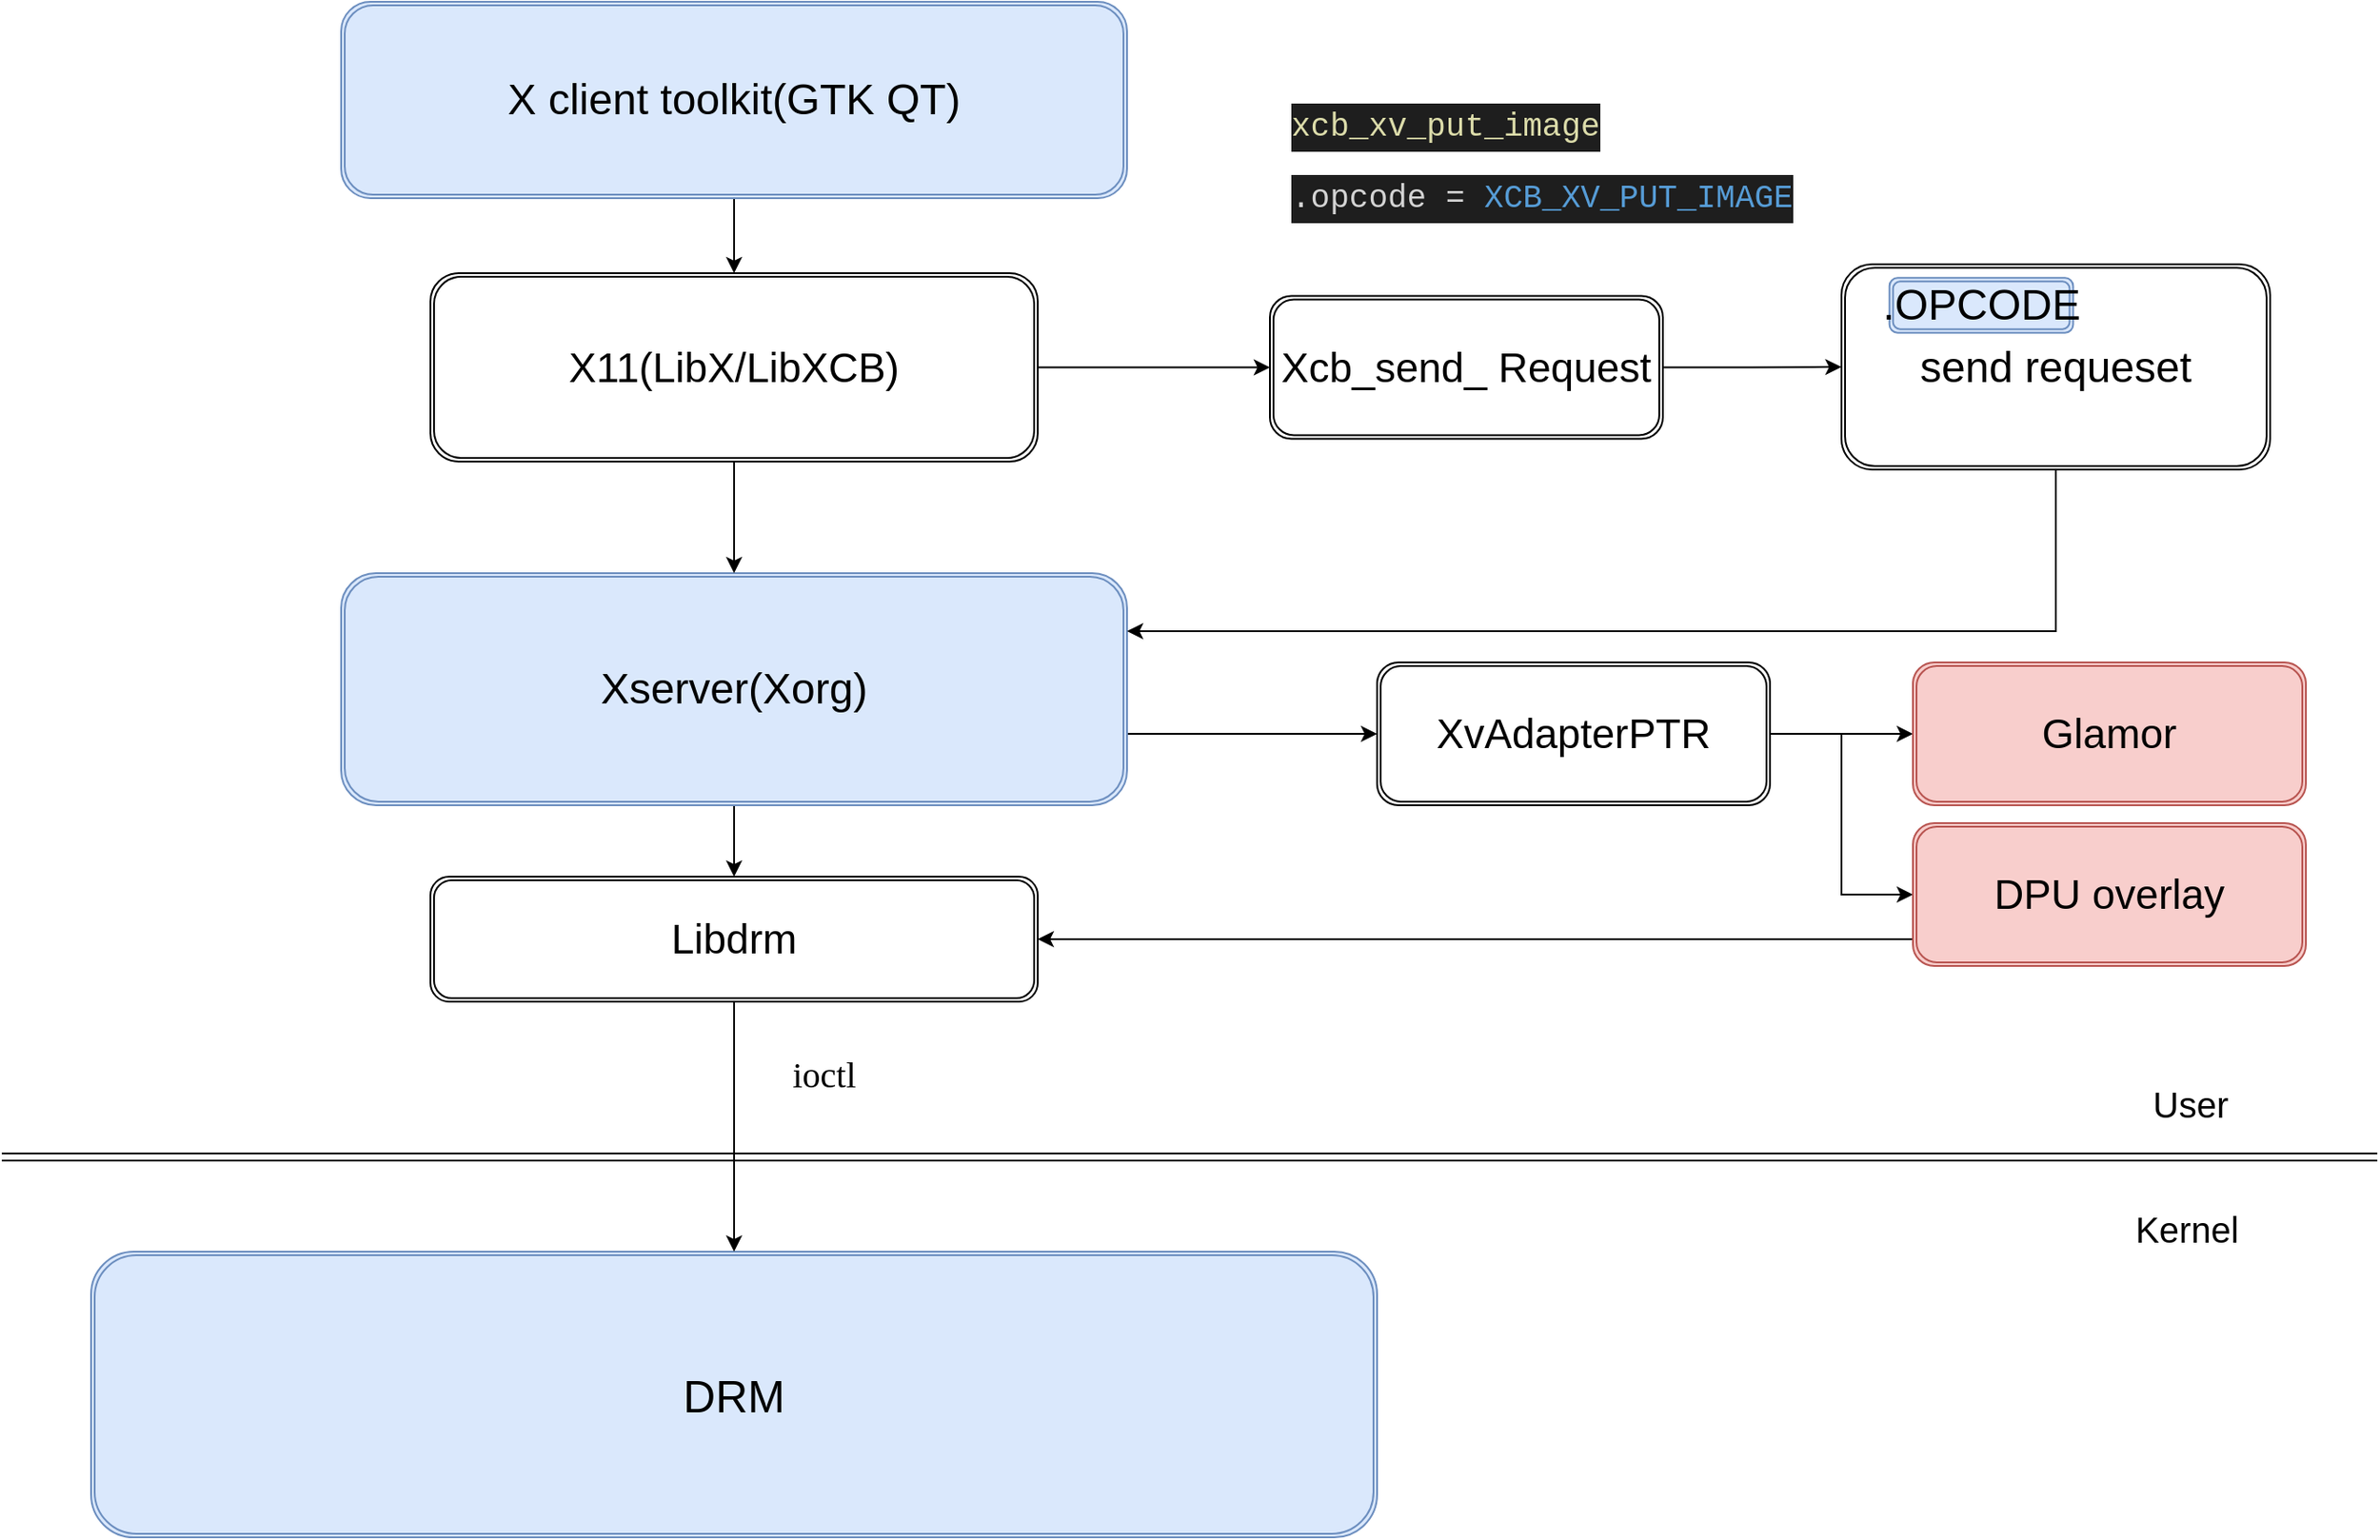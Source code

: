 <mxfile version="24.5.3" type="github">
  <diagram name="第 1 页" id="l8_cYZkWIxTHTiHQYf6O">
    <mxGraphModel dx="1194" dy="731" grid="1" gridSize="10" guides="1" tooltips="1" connect="1" arrows="1" fold="1" page="1" pageScale="1" pageWidth="827" pageHeight="1169" math="0" shadow="0">
      <root>
        <mxCell id="0" />
        <mxCell id="1" parent="0" />
        <mxCell id="aqug33uVTvEiZ9dQA_RS-1" style="edgeStyle=orthogonalEdgeStyle;rounded=0;orthogonalLoop=1;jettySize=auto;html=1;entryX=0.5;entryY=0;entryDx=0;entryDy=0;" parent="1" source="aqug33uVTvEiZ9dQA_RS-2" target="aqug33uVTvEiZ9dQA_RS-8" edge="1">
          <mxGeometry relative="1" as="geometry" />
        </mxCell>
        <mxCell id="aqug33uVTvEiZ9dQA_RS-2" value="X client toolkit(GTK QT)" style="shape=ext;double=1;rounded=1;whiteSpace=wrap;html=1;fillColor=#dae8fc;strokeColor=#6c8ebf;fontSize=24;" parent="1" vertex="1">
          <mxGeometry x="200" y="380" width="440" height="110" as="geometry" />
        </mxCell>
        <mxCell id="aqug33uVTvEiZ9dQA_RS-3" value="" style="edgeStyle=orthogonalEdgeStyle;rounded=0;orthogonalLoop=1;jettySize=auto;html=1;" parent="1" source="aqug33uVTvEiZ9dQA_RS-5" target="aqug33uVTvEiZ9dQA_RS-20" edge="1">
          <mxGeometry relative="1" as="geometry" />
        </mxCell>
        <mxCell id="aqug33uVTvEiZ9dQA_RS-4" style="edgeStyle=orthogonalEdgeStyle;rounded=0;orthogonalLoop=1;jettySize=auto;html=1;" parent="1" source="aqug33uVTvEiZ9dQA_RS-5" target="aqug33uVTvEiZ9dQA_RS-25" edge="1">
          <mxGeometry relative="1" as="geometry">
            <Array as="points">
              <mxPoint x="670" y="790" />
              <mxPoint x="670" y="790" />
            </Array>
          </mxGeometry>
        </mxCell>
        <mxCell id="aqug33uVTvEiZ9dQA_RS-5" value="Xserver(Xorg)" style="shape=ext;double=1;rounded=1;whiteSpace=wrap;html=1;fillColor=#dae8fc;strokeColor=#6c8ebf;fontSize=24;" parent="1" vertex="1">
          <mxGeometry x="200" y="700" width="440" height="130" as="geometry" />
        </mxCell>
        <mxCell id="aqug33uVTvEiZ9dQA_RS-6" style="edgeStyle=orthogonalEdgeStyle;rounded=0;orthogonalLoop=1;jettySize=auto;html=1;entryX=0.5;entryY=0;entryDx=0;entryDy=0;" parent="1" source="aqug33uVTvEiZ9dQA_RS-8" target="aqug33uVTvEiZ9dQA_RS-5" edge="1">
          <mxGeometry relative="1" as="geometry" />
        </mxCell>
        <mxCell id="aqug33uVTvEiZ9dQA_RS-7" style="edgeStyle=orthogonalEdgeStyle;rounded=0;orthogonalLoop=1;jettySize=auto;html=1;entryX=0;entryY=0.5;entryDx=0;entryDy=0;" parent="1" source="aqug33uVTvEiZ9dQA_RS-8" target="aqug33uVTvEiZ9dQA_RS-22" edge="1">
          <mxGeometry relative="1" as="geometry">
            <mxPoint x="680" y="584.75" as="targetPoint" />
          </mxGeometry>
        </mxCell>
        <mxCell id="aqug33uVTvEiZ9dQA_RS-8" value="&lt;font style=&quot;font-size: 23px;&quot;&gt;X11(LibX/LibXCB)&lt;/font&gt;" style="shape=ext;double=1;rounded=1;whiteSpace=wrap;html=1;" parent="1" vertex="1">
          <mxGeometry x="250" y="532" width="340" height="105.5" as="geometry" />
        </mxCell>
        <mxCell id="aqug33uVTvEiZ9dQA_RS-9" value="" style="group" parent="1" vertex="1" connectable="0">
          <mxGeometry x="1060" y="527" width="240" height="115" as="geometry" />
        </mxCell>
        <mxCell id="aqug33uVTvEiZ9dQA_RS-10" value="&lt;font style=&quot;font-size: 24px;&quot;&gt;send requeset&lt;/font&gt;" style="shape=ext;double=1;rounded=1;whiteSpace=wrap;html=1;" parent="aqug33uVTvEiZ9dQA_RS-9" vertex="1">
          <mxGeometry x="-20" width="240" height="115.0" as="geometry" />
        </mxCell>
        <mxCell id="aqug33uVTvEiZ9dQA_RS-11" value=".OPCODE" style="shape=ext;double=1;rounded=1;whiteSpace=wrap;html=1;fillColor=#dae8fc;strokeColor=#6c8ebf;fontSize=24;" parent="aqug33uVTvEiZ9dQA_RS-9" vertex="1">
          <mxGeometry x="6.857" y="7.667" width="102.857" height="30.667" as="geometry" />
        </mxCell>
        <mxCell id="aqug33uVTvEiZ9dQA_RS-12" value="&lt;div style=&quot;color: rgb(212, 212, 212); background-color: rgb(30, 30, 30); font-family: Menlo, Monaco, &amp;quot;Courier New&amp;quot;, monospace; font-weight: normal; font-size: 18px; line-height: 27px;&quot;&gt;&lt;div&gt;&lt;span style=&quot;color: #dcdcaa;&quot;&gt;xcb_xv_put_image&lt;/span&gt;&lt;/div&gt;&lt;/div&gt;" style="text;whiteSpace=wrap;html=1;" parent="1" vertex="1">
          <mxGeometry x="730" y="430" width="210" height="50" as="geometry" />
        </mxCell>
        <mxCell id="aqug33uVTvEiZ9dQA_RS-13" value="&lt;font style=&quot;font-size: 25px;&quot;&gt;DRM&lt;/font&gt;" style="shape=ext;double=1;rounded=1;whiteSpace=wrap;html=1;fillColor=#dae8fc;strokeColor=#6c8ebf;" parent="1" vertex="1">
          <mxGeometry x="60" y="1080" width="720" height="160" as="geometry" />
        </mxCell>
        <mxCell id="aqug33uVTvEiZ9dQA_RS-14" value="" style="group" parent="1" vertex="1" connectable="0">
          <mxGeometry x="10" y="977" width="1330" height="110" as="geometry" />
        </mxCell>
        <mxCell id="aqug33uVTvEiZ9dQA_RS-15" value="" style="shape=link;html=1;rounded=0;" parent="aqug33uVTvEiZ9dQA_RS-14" edge="1">
          <mxGeometry width="100" relative="1" as="geometry">
            <mxPoint y="50" as="sourcePoint" />
            <mxPoint x="1330" y="50" as="targetPoint" />
          </mxGeometry>
        </mxCell>
        <mxCell id="aqug33uVTvEiZ9dQA_RS-16" value="&lt;font style=&quot;font-size: 20px;&quot;&gt;Kernel&lt;/font&gt;" style="text;html=1;align=center;verticalAlign=middle;resizable=0;points=[];autosize=1;strokeColor=none;fillColor=none;" parent="aqug33uVTvEiZ9dQA_RS-14" vertex="1">
          <mxGeometry x="1183" y="70" width="80" height="40" as="geometry" />
        </mxCell>
        <mxCell id="aqug33uVTvEiZ9dQA_RS-17" value="&lt;span style=&quot;font-size: 20px;&quot;&gt;User&lt;/span&gt;" style="text;html=1;align=center;verticalAlign=middle;resizable=0;points=[];autosize=1;strokeColor=none;fillColor=none;" parent="aqug33uVTvEiZ9dQA_RS-14" vertex="1">
          <mxGeometry x="1190" width="70" height="40" as="geometry" />
        </mxCell>
        <mxCell id="aqug33uVTvEiZ9dQA_RS-18" value="&lt;font style=&quot;font-size: 20px;&quot; face=&quot;Verdana&quot;&gt;ioctl&lt;/font&gt;" style="text;html=1;align=center;verticalAlign=middle;resizable=0;points=[];autosize=1;strokeColor=none;fillColor=none;" parent="aqug33uVTvEiZ9dQA_RS-14" vertex="1">
          <mxGeometry x="430" y="-17" width="60" height="40" as="geometry" />
        </mxCell>
        <mxCell id="aqug33uVTvEiZ9dQA_RS-19" style="edgeStyle=orthogonalEdgeStyle;rounded=0;orthogonalLoop=1;jettySize=auto;html=1;" parent="1" source="aqug33uVTvEiZ9dQA_RS-20" target="aqug33uVTvEiZ9dQA_RS-13" edge="1">
          <mxGeometry relative="1" as="geometry" />
        </mxCell>
        <mxCell id="aqug33uVTvEiZ9dQA_RS-20" value="&lt;font style=&quot;font-size: 23px;&quot;&gt;Libdrm&lt;/font&gt;" style="shape=ext;double=1;rounded=1;whiteSpace=wrap;html=1;" parent="1" vertex="1">
          <mxGeometry x="250" y="870" width="340" height="70" as="geometry" />
        </mxCell>
        <mxCell id="aqug33uVTvEiZ9dQA_RS-21" style="edgeStyle=orthogonalEdgeStyle;rounded=0;orthogonalLoop=1;jettySize=auto;html=1;entryX=0;entryY=0.5;entryDx=0;entryDy=0;" parent="1" source="aqug33uVTvEiZ9dQA_RS-22" target="aqug33uVTvEiZ9dQA_RS-10" edge="1">
          <mxGeometry relative="1" as="geometry" />
        </mxCell>
        <mxCell id="aqug33uVTvEiZ9dQA_RS-22" value="&lt;font style=&quot;font-size: 23px;&quot;&gt;Xcb_send_ Request&lt;br&gt;&lt;/font&gt;" style="shape=ext;double=1;rounded=1;whiteSpace=wrap;html=1;" parent="1" vertex="1">
          <mxGeometry x="720" y="544.75" width="220" height="80" as="geometry" />
        </mxCell>
        <mxCell id="aqug33uVTvEiZ9dQA_RS-23" style="edgeStyle=orthogonalEdgeStyle;rounded=0;orthogonalLoop=1;jettySize=auto;html=1;entryX=0;entryY=0.5;entryDx=0;entryDy=0;" parent="1" source="aqug33uVTvEiZ9dQA_RS-25" target="aqug33uVTvEiZ9dQA_RS-27" edge="1">
          <mxGeometry relative="1" as="geometry" />
        </mxCell>
        <mxCell id="aqug33uVTvEiZ9dQA_RS-24" style="edgeStyle=orthogonalEdgeStyle;rounded=0;orthogonalLoop=1;jettySize=auto;html=1;entryX=0;entryY=0.5;entryDx=0;entryDy=0;" parent="1" source="aqug33uVTvEiZ9dQA_RS-25" target="aqug33uVTvEiZ9dQA_RS-29" edge="1">
          <mxGeometry relative="1" as="geometry" />
        </mxCell>
        <mxCell id="aqug33uVTvEiZ9dQA_RS-25" value="&lt;font style=&quot;font-size: 23px;&quot;&gt;XvAdapterPTR&lt;br&gt;&lt;/font&gt;" style="shape=ext;double=1;rounded=1;whiteSpace=wrap;html=1;" parent="1" vertex="1">
          <mxGeometry x="780" y="750" width="220" height="80" as="geometry" />
        </mxCell>
        <mxCell id="aqug33uVTvEiZ9dQA_RS-26" value="&lt;div style=&quot;color: rgb(212, 212, 212); background-color: rgb(30, 30, 30); font-family: Menlo, Monaco, &amp;quot;Courier New&amp;quot;, monospace; font-weight: normal; font-size: 18px; line-height: 27px;&quot;&gt;&lt;div&gt;&lt;span style=&quot;color: #d4d4d4;&quot;&gt;.opcode = &lt;/span&gt;&lt;span style=&quot;color: #569cd6;&quot;&gt;XCB_XV_PUT_IMAGE&lt;/span&gt;&lt;/div&gt;&lt;/div&gt;" style="text;whiteSpace=wrap;html=1;" parent="1" vertex="1">
          <mxGeometry x="730" y="470" width="330" height="50" as="geometry" />
        </mxCell>
        <mxCell id="aqug33uVTvEiZ9dQA_RS-27" value="&lt;font style=&quot;font-size: 23px;&quot;&gt;Glamor&lt;br&gt;&lt;/font&gt;" style="shape=ext;double=1;rounded=1;whiteSpace=wrap;html=1;fillColor=#f8cecc;strokeColor=#b85450;" parent="1" vertex="1">
          <mxGeometry x="1080" y="750" width="220" height="80" as="geometry" />
        </mxCell>
        <mxCell id="aqug33uVTvEiZ9dQA_RS-28" style="edgeStyle=orthogonalEdgeStyle;rounded=0;orthogonalLoop=1;jettySize=auto;html=1;entryX=1;entryY=0.5;entryDx=0;entryDy=0;" parent="1" source="aqug33uVTvEiZ9dQA_RS-29" target="aqug33uVTvEiZ9dQA_RS-20" edge="1">
          <mxGeometry relative="1" as="geometry">
            <Array as="points">
              <mxPoint x="950" y="905" />
              <mxPoint x="950" y="905" />
            </Array>
          </mxGeometry>
        </mxCell>
        <mxCell id="aqug33uVTvEiZ9dQA_RS-29" value="&lt;font style=&quot;font-size: 23px;&quot;&gt;DPU overlay&lt;br&gt;&lt;/font&gt;" style="shape=ext;double=1;rounded=1;whiteSpace=wrap;html=1;fillColor=#f8cecc;strokeColor=#b85450;" parent="1" vertex="1">
          <mxGeometry x="1080" y="840" width="220" height="80" as="geometry" />
        </mxCell>
        <mxCell id="aqug33uVTvEiZ9dQA_RS-30" style="edgeStyle=orthogonalEdgeStyle;rounded=0;orthogonalLoop=1;jettySize=auto;html=1;entryX=1;entryY=0.25;entryDx=0;entryDy=0;" parent="1" source="aqug33uVTvEiZ9dQA_RS-10" target="aqug33uVTvEiZ9dQA_RS-5" edge="1">
          <mxGeometry relative="1" as="geometry">
            <Array as="points">
              <mxPoint x="1160" y="733" />
            </Array>
          </mxGeometry>
        </mxCell>
      </root>
    </mxGraphModel>
  </diagram>
</mxfile>
